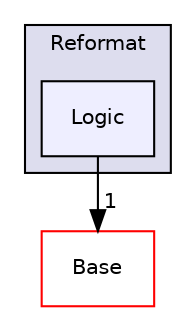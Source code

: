 digraph "Modules/Loadable/Reformat/Logic" {
  bgcolor=transparent;
  compound=true
  node [ fontsize="10", fontname="Helvetica"];
  edge [ labelfontsize="10", labelfontname="Helvetica"];
  subgraph clusterdir_8e2e60466f9792eb510e8ee004fa13f9 {
    graph [ bgcolor="#ddddee", pencolor="black", label="Reformat" fontname="Helvetica", fontsize="10", URL="dir_8e2e60466f9792eb510e8ee004fa13f9.html"]
  dir_f662297f12669b57182fcc067539785a [shape=box, label="Logic", style="filled", fillcolor="#eeeeff", pencolor="black", URL="dir_f662297f12669b57182fcc067539785a.html"];
  }
  dir_628593db0cdce5a76fb85526ae5aa762 [shape=box label="Base" color="red" URL="dir_628593db0cdce5a76fb85526ae5aa762.html"];
  dir_f662297f12669b57182fcc067539785a->dir_628593db0cdce5a76fb85526ae5aa762 [headlabel="1", labeldistance=1.5 headhref="dir_000087_000002.html"];
}
